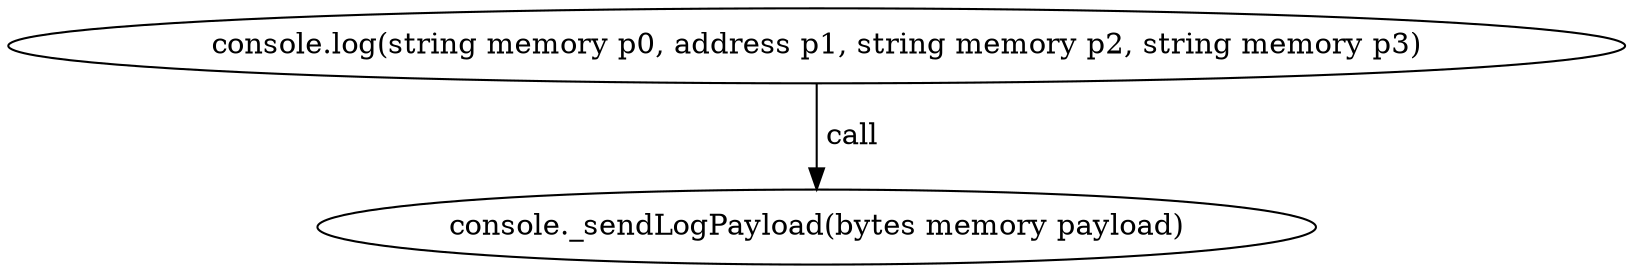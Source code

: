 digraph "" {
	graph [bb="0,0,646.44,124.8"];
	node [label="\N"];
	"console.log(string memory p0, address p1, string memory p2, string memory p3)"	 [height=0.5,
		pos="323.22,106.8",
		width=8.9783];
	"console._sendLogPayload(bytes memory payload)"	 [height=0.5,
		pos="323.22,18",
		width=5.7372];
	"console.log(string memory p0, address p1, string memory p2, string memory p3)" -> "console._sendLogPayload(bytes memory payload)" [key=call,
	label=" call",
	lp="335.08,62.4",
	pos="e,323.22,36.072 323.22,88.401 323.22,76.295 323.22,60.208 323.22,46.467"];
}
digraph "" {
	graph [bb="0,0,646.44,124.8"];
	node [label="\N"];
	"console.log(string memory p0, address p1, string memory p2, string memory p3)"	 [height=0.5,
		pos="323.22,106.8",
		width=8.9783];
	"console._sendLogPayload(bytes memory payload)"	 [height=0.5,
		pos="323.22,18",
		width=5.7372];
	"console.log(string memory p0, address p1, string memory p2, string memory p3)" -> "console._sendLogPayload(bytes memory payload)" [key=call,
	label=" call",
	lp="335.08,62.4",
	pos="e,323.22,36.072 323.22,88.401 323.22,76.295 323.22,60.208 323.22,46.467"];
}
